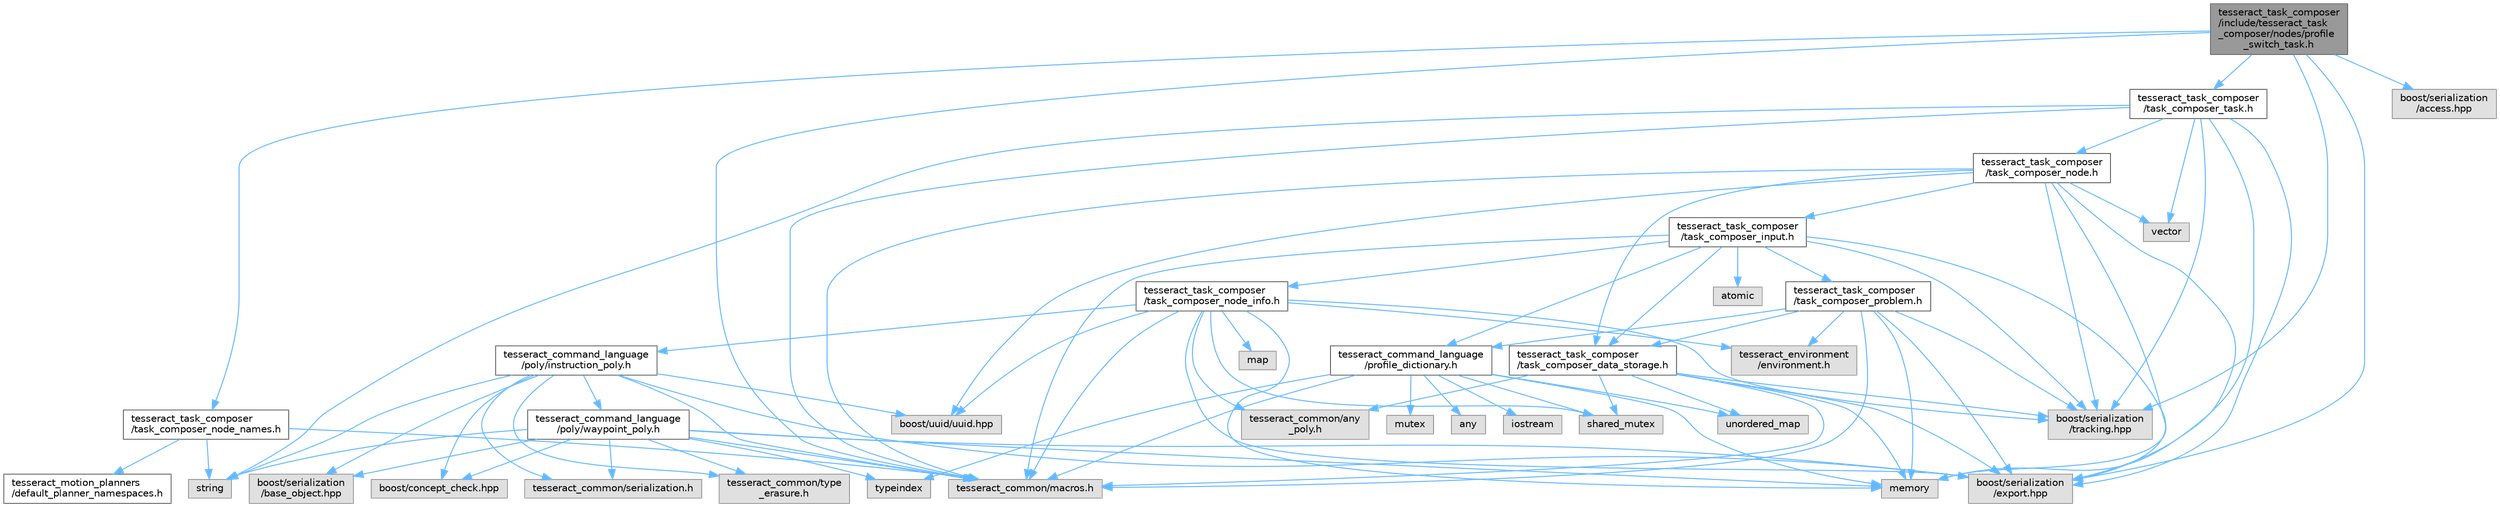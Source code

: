 digraph "tesseract_task_composer/include/tesseract_task_composer/nodes/profile_switch_task.h"
{
 // LATEX_PDF_SIZE
  bgcolor="transparent";
  edge [fontname=Helvetica,fontsize=10,labelfontname=Helvetica,labelfontsize=10];
  node [fontname=Helvetica,fontsize=10,shape=box,height=0.2,width=0.4];
  Node1 [label="tesseract_task_composer\l/include/tesseract_task\l_composer/nodes/profile\l_switch_task.h",height=0.2,width=0.4,color="gray40", fillcolor="grey60", style="filled", fontcolor="black",tooltip="Task that returns a value based on the profile."];
  Node1 -> Node2 [color="steelblue1",style="solid"];
  Node2 [label="tesseract_common/macros.h",height=0.2,width=0.4,color="grey60", fillcolor="#E0E0E0", style="filled",tooltip=" "];
  Node1 -> Node3 [color="steelblue1",style="solid"];
  Node3 [label="boost/serialization\l/access.hpp",height=0.2,width=0.4,color="grey60", fillcolor="#E0E0E0", style="filled",tooltip=" "];
  Node1 -> Node4 [color="steelblue1",style="solid"];
  Node4 [label="tesseract_task_composer\l/task_composer_task.h",height=0.2,width=0.4,color="grey40", fillcolor="white", style="filled",URL="$da/d71/task__composer__task_8h.html",tooltip="A task in the pipeline."];
  Node4 -> Node2 [color="steelblue1",style="solid"];
  Node4 -> Node5 [color="steelblue1",style="solid"];
  Node5 [label="string",height=0.2,width=0.4,color="grey60", fillcolor="#E0E0E0", style="filled",tooltip=" "];
  Node4 -> Node6 [color="steelblue1",style="solid"];
  Node6 [label="vector",height=0.2,width=0.4,color="grey60", fillcolor="#E0E0E0", style="filled",tooltip=" "];
  Node4 -> Node7 [color="steelblue1",style="solid"];
  Node7 [label="memory",height=0.2,width=0.4,color="grey60", fillcolor="#E0E0E0", style="filled",tooltip=" "];
  Node4 -> Node8 [color="steelblue1",style="solid"];
  Node8 [label="tesseract_task_composer\l/task_composer_node.h",height=0.2,width=0.4,color="grey40", fillcolor="white", style="filled",URL="$da/dbe/task__composer__node_8h.html",tooltip="A node in the pipeline."];
  Node8 -> Node2 [color="steelblue1",style="solid"];
  Node8 -> Node7 [color="steelblue1",style="solid"];
  Node8 -> Node6 [color="steelblue1",style="solid"];
  Node8 -> Node9 [color="steelblue1",style="solid"];
  Node9 [label="boost/uuid/uuid.hpp",height=0.2,width=0.4,color="grey60", fillcolor="#E0E0E0", style="filled",tooltip=" "];
  Node8 -> Node10 [color="steelblue1",style="solid"];
  Node10 [label="tesseract_task_composer\l/task_composer_input.h",height=0.2,width=0.4,color="grey40", fillcolor="white", style="filled",URL="$db/ddf/task__composer__input_8h.html",tooltip="The input data structure to the pipeline."];
  Node10 -> Node2 [color="steelblue1",style="solid"];
  Node10 -> Node11 [color="steelblue1",style="solid"];
  Node11 [label="atomic",height=0.2,width=0.4,color="grey60", fillcolor="#E0E0E0", style="filled",tooltip=" "];
  Node10 -> Node12 [color="steelblue1",style="solid"];
  Node12 [label="tesseract_command_language\l/profile_dictionary.h",height=0.2,width=0.4,color="grey40", fillcolor="white", style="filled",URL="$dd/dd6/profile__dictionary_8h.html",tooltip="This is a profile dictionary for storing all profiles."];
  Node12 -> Node2 [color="steelblue1",style="solid"];
  Node12 -> Node13 [color="steelblue1",style="solid"];
  Node13 [label="any",height=0.2,width=0.4,color="grey60", fillcolor="#E0E0E0", style="filled",tooltip=" "];
  Node12 -> Node14 [color="steelblue1",style="solid"];
  Node14 [label="iostream",height=0.2,width=0.4,color="grey60", fillcolor="#E0E0E0", style="filled",tooltip=" "];
  Node12 -> Node15 [color="steelblue1",style="solid"];
  Node15 [label="typeindex",height=0.2,width=0.4,color="grey60", fillcolor="#E0E0E0", style="filled",tooltip=" "];
  Node12 -> Node16 [color="steelblue1",style="solid"];
  Node16 [label="unordered_map",height=0.2,width=0.4,color="grey60", fillcolor="#E0E0E0", style="filled",tooltip=" "];
  Node12 -> Node7 [color="steelblue1",style="solid"];
  Node12 -> Node17 [color="steelblue1",style="solid"];
  Node17 [label="mutex",height=0.2,width=0.4,color="grey60", fillcolor="#E0E0E0", style="filled",tooltip=" "];
  Node12 -> Node18 [color="steelblue1",style="solid"];
  Node18 [label="shared_mutex",height=0.2,width=0.4,color="grey60", fillcolor="#E0E0E0", style="filled",tooltip=" "];
  Node10 -> Node19 [color="steelblue1",style="solid"];
  Node19 [label="tesseract_task_composer\l/task_composer_data_storage.h",height=0.2,width=0.4,color="grey40", fillcolor="white", style="filled",URL="$dc/dc5/task__composer__data__storage_8h.html",tooltip="Data storage used when executing the pipeline."];
  Node19 -> Node2 [color="steelblue1",style="solid"];
  Node19 -> Node7 [color="steelblue1",style="solid"];
  Node19 -> Node16 [color="steelblue1",style="solid"];
  Node19 -> Node18 [color="steelblue1",style="solid"];
  Node19 -> Node20 [color="steelblue1",style="solid"];
  Node20 [label="tesseract_common/any\l_poly.h",height=0.2,width=0.4,color="grey60", fillcolor="#E0E0E0", style="filled",tooltip=" "];
  Node19 -> Node21 [color="steelblue1",style="solid"];
  Node21 [label="boost/serialization\l/export.hpp",height=0.2,width=0.4,color="grey60", fillcolor="#E0E0E0", style="filled",tooltip=" "];
  Node19 -> Node22 [color="steelblue1",style="solid"];
  Node22 [label="boost/serialization\l/tracking.hpp",height=0.2,width=0.4,color="grey60", fillcolor="#E0E0E0", style="filled",tooltip=" "];
  Node10 -> Node23 [color="steelblue1",style="solid"];
  Node23 [label="tesseract_task_composer\l/task_composer_node_info.h",height=0.2,width=0.4,color="grey40", fillcolor="white", style="filled",URL="$d7/d2c/task__composer__node__info_8h.html",tooltip="Task composer node info."];
  Node23 -> Node2 [color="steelblue1",style="solid"];
  Node23 -> Node7 [color="steelblue1",style="solid"];
  Node23 -> Node18 [color="steelblue1",style="solid"];
  Node23 -> Node24 [color="steelblue1",style="solid"];
  Node24 [label="map",height=0.2,width=0.4,color="grey60", fillcolor="#E0E0E0", style="filled",tooltip=" "];
  Node23 -> Node9 [color="steelblue1",style="solid"];
  Node23 -> Node25 [color="steelblue1",style="solid"];
  Node25 [label="tesseract_environment\l/environment.h",height=0.2,width=0.4,color="grey60", fillcolor="#E0E0E0", style="filled",tooltip=" "];
  Node23 -> Node26 [color="steelblue1",style="solid"];
  Node26 [label="tesseract_command_language\l/poly/instruction_poly.h",height=0.2,width=0.4,color="grey40", fillcolor="white", style="filled",URL="$d1/db1/instruction__poly_8h.html",tooltip=" "];
  Node26 -> Node2 [color="steelblue1",style="solid"];
  Node26 -> Node5 [color="steelblue1",style="solid"];
  Node26 -> Node27 [color="steelblue1",style="solid"];
  Node27 [label="boost/serialization\l/base_object.hpp",height=0.2,width=0.4,color="grey60", fillcolor="#E0E0E0", style="filled",tooltip=" "];
  Node26 -> Node21 [color="steelblue1",style="solid"];
  Node26 -> Node28 [color="steelblue1",style="solid"];
  Node28 [label="boost/concept_check.hpp",height=0.2,width=0.4,color="grey60", fillcolor="#E0E0E0", style="filled",tooltip=" "];
  Node26 -> Node9 [color="steelblue1",style="solid"];
  Node26 -> Node29 [color="steelblue1",style="solid"];
  Node29 [label="tesseract_command_language\l/poly/waypoint_poly.h",height=0.2,width=0.4,color="grey40", fillcolor="white", style="filled",URL="$d3/dc4/waypoint__poly_8h.html",tooltip=" "];
  Node29 -> Node2 [color="steelblue1",style="solid"];
  Node29 -> Node7 [color="steelblue1",style="solid"];
  Node29 -> Node5 [color="steelblue1",style="solid"];
  Node29 -> Node15 [color="steelblue1",style="solid"];
  Node29 -> Node27 [color="steelblue1",style="solid"];
  Node29 -> Node21 [color="steelblue1",style="solid"];
  Node29 -> Node28 [color="steelblue1",style="solid"];
  Node29 -> Node30 [color="steelblue1",style="solid"];
  Node30 [label="tesseract_common/serialization.h",height=0.2,width=0.4,color="grey60", fillcolor="#E0E0E0", style="filled",tooltip=" "];
  Node29 -> Node31 [color="steelblue1",style="solid"];
  Node31 [label="tesseract_common/type\l_erasure.h",height=0.2,width=0.4,color="grey60", fillcolor="#E0E0E0", style="filled",tooltip=" "];
  Node26 -> Node30 [color="steelblue1",style="solid"];
  Node26 -> Node31 [color="steelblue1",style="solid"];
  Node23 -> Node20 [color="steelblue1",style="solid"];
  Node23 -> Node21 [color="steelblue1",style="solid"];
  Node23 -> Node22 [color="steelblue1",style="solid"];
  Node10 -> Node32 [color="steelblue1",style="solid"];
  Node32 [label="tesseract_task_composer\l/task_composer_problem.h",height=0.2,width=0.4,color="grey40", fillcolor="white", style="filled",URL="$d7/d6d/task__composer__problem_8h.html",tooltip="A task composer server problem."];
  Node32 -> Node2 [color="steelblue1",style="solid"];
  Node32 -> Node7 [color="steelblue1",style="solid"];
  Node32 -> Node25 [color="steelblue1",style="solid"];
  Node32 -> Node12 [color="steelblue1",style="solid"];
  Node32 -> Node19 [color="steelblue1",style="solid"];
  Node32 -> Node21 [color="steelblue1",style="solid"];
  Node32 -> Node22 [color="steelblue1",style="solid"];
  Node10 -> Node21 [color="steelblue1",style="solid"];
  Node10 -> Node22 [color="steelblue1",style="solid"];
  Node8 -> Node19 [color="steelblue1",style="solid"];
  Node8 -> Node21 [color="steelblue1",style="solid"];
  Node8 -> Node22 [color="steelblue1",style="solid"];
  Node4 -> Node21 [color="steelblue1",style="solid"];
  Node4 -> Node22 [color="steelblue1",style="solid"];
  Node1 -> Node33 [color="steelblue1",style="solid"];
  Node33 [label="tesseract_task_composer\l/task_composer_node_names.h",height=0.2,width=0.4,color="grey40", fillcolor="white", style="filled",URL="$d3/da7/task__composer__node__names_8h.html",tooltip="Contains default node names."];
  Node33 -> Node2 [color="steelblue1",style="solid"];
  Node33 -> Node5 [color="steelblue1",style="solid"];
  Node33 -> Node34 [color="steelblue1",style="solid"];
  Node34 [label="tesseract_motion_planners\l/default_planner_namespaces.h",height=0.2,width=0.4,color="grey40", fillcolor="white", style="filled",URL="$de/d3a/default__planner__namespaces_8h.html",tooltip="A collection of motion planner profile namespaces."];
  Node1 -> Node21 [color="steelblue1",style="solid"];
  Node1 -> Node22 [color="steelblue1",style="solid"];
}
